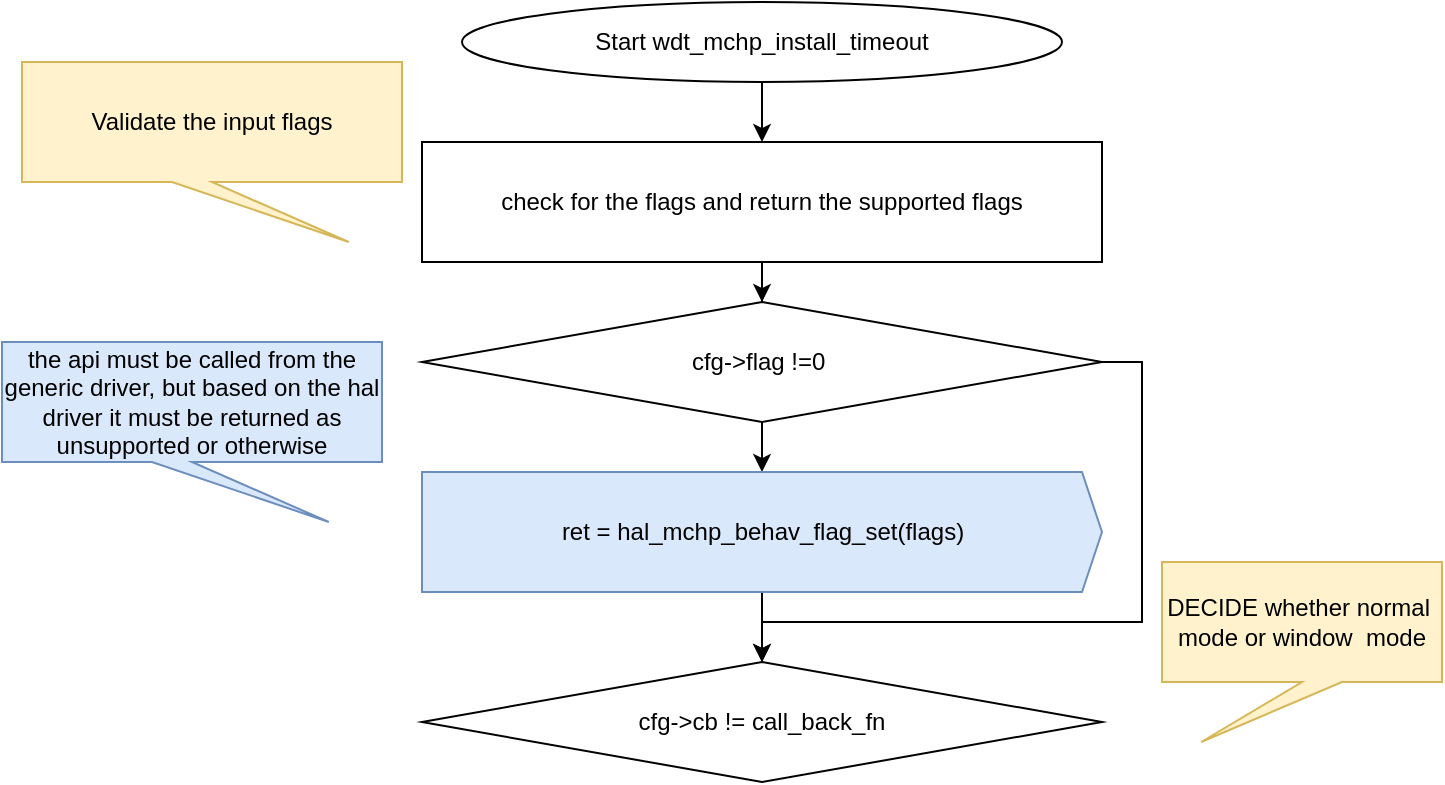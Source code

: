<mxfile version="26.0.16" pages="2">
  <diagram name="Generic driver" id="SfNQfvxZLO02fJ4jTmW9">
    <mxGraphModel dx="1372" dy="710" grid="1" gridSize="10" guides="1" tooltips="1" connect="1" arrows="1" fold="1" page="1" pageScale="1" pageWidth="850" pageHeight="1100" math="0" shadow="0">
      <root>
        <mxCell id="0" />
        <mxCell id="1" parent="0" />
        <mxCell id="bzrSZ7aLA33_47RsIpQv-3" value="" style="edgeStyle=orthogonalEdgeStyle;rounded=0;orthogonalLoop=1;jettySize=auto;html=1;" parent="1" source="bzrSZ7aLA33_47RsIpQv-1" target="bzrSZ7aLA33_47RsIpQv-2" edge="1">
          <mxGeometry relative="1" as="geometry" />
        </mxCell>
        <mxCell id="bzrSZ7aLA33_47RsIpQv-1" value="Start wdt_mchp_install_timeout" style="ellipse;whiteSpace=wrap;html=1;" parent="1" vertex="1">
          <mxGeometry x="290" y="70" width="300" height="40" as="geometry" />
        </mxCell>
        <mxCell id="bzrSZ7aLA33_47RsIpQv-5" value="" style="edgeStyle=orthogonalEdgeStyle;rounded=0;orthogonalLoop=1;jettySize=auto;html=1;" parent="1" source="bzrSZ7aLA33_47RsIpQv-2" target="bzrSZ7aLA33_47RsIpQv-4" edge="1">
          <mxGeometry relative="1" as="geometry" />
        </mxCell>
        <mxCell id="bzrSZ7aLA33_47RsIpQv-2" value="check for the flags and return the supported flags" style="whiteSpace=wrap;html=1;" parent="1" vertex="1">
          <mxGeometry x="270" y="140" width="340" height="60" as="geometry" />
        </mxCell>
        <mxCell id="bzrSZ7aLA33_47RsIpQv-12" value="" style="edgeStyle=orthogonalEdgeStyle;rounded=0;orthogonalLoop=1;jettySize=auto;html=1;" parent="1" source="bzrSZ7aLA33_47RsIpQv-4" target="bzrSZ7aLA33_47RsIpQv-11" edge="1">
          <mxGeometry relative="1" as="geometry" />
        </mxCell>
        <mxCell id="jySaXH7x7-FIl3scMTHg-3" style="edgeStyle=orthogonalEdgeStyle;shape=connector;rounded=0;orthogonalLoop=1;jettySize=auto;html=1;exitX=1;exitY=0.5;exitDx=0;exitDy=0;entryX=0.5;entryY=0;entryDx=0;entryDy=0;strokeColor=default;strokeWidth=1;align=center;verticalAlign=middle;fontFamily=Helvetica;fontSize=11;fontColor=default;labelBackgroundColor=default;endArrow=classic;" edge="1" parent="1" source="bzrSZ7aLA33_47RsIpQv-4" target="jySaXH7x7-FIl3scMTHg-2">
          <mxGeometry relative="1" as="geometry">
            <Array as="points">
              <mxPoint x="630" y="250" />
              <mxPoint x="630" y="380" />
              <mxPoint x="440" y="380" />
            </Array>
          </mxGeometry>
        </mxCell>
        <mxCell id="bzrSZ7aLA33_47RsIpQv-4" value="cfg-&amp;gt;flag !=0&amp;nbsp;" style="rhombus;whiteSpace=wrap;html=1;" parent="1" vertex="1">
          <mxGeometry x="270" y="220" width="340" height="60" as="geometry" />
        </mxCell>
        <mxCell id="bzrSZ7aLA33_47RsIpQv-6" value="DECIDE whether normal&amp;nbsp; mode or window&amp;nbsp; mode" style="shape=callout;whiteSpace=wrap;html=1;perimeter=calloutPerimeter;position2=0.14;fillColor=#fff2cc;strokeColor=#d6b656;" parent="1" vertex="1">
          <mxGeometry x="640" y="350" width="140" height="90" as="geometry" />
        </mxCell>
        <mxCell id="bzrSZ7aLA33_47RsIpQv-7" value="Validate the input flags" style="shape=callout;whiteSpace=wrap;html=1;perimeter=calloutPerimeter;position2=0.14;fillColor=#fff2cc;strokeColor=#d6b656;flipH=1;" parent="1" vertex="1">
          <mxGeometry x="70" y="100" width="190" height="90" as="geometry" />
        </mxCell>
        <mxCell id="bzrSZ7aLA33_47RsIpQv-9" value="the api must be called from the generic driver, but based on the hal driver it must be returned as unsupported or otherwise" style="shape=callout;whiteSpace=wrap;html=1;perimeter=calloutPerimeter;position2=0.14;fillColor=#dae8fc;strokeColor=#6c8ebf;flipH=1;" parent="1" vertex="1">
          <mxGeometry x="60" y="240" width="190" height="90" as="geometry" />
        </mxCell>
        <mxCell id="jySaXH7x7-FIl3scMTHg-4" value="" style="edgeStyle=orthogonalEdgeStyle;shape=connector;rounded=0;orthogonalLoop=1;jettySize=auto;html=1;strokeColor=default;strokeWidth=1;align=center;verticalAlign=middle;fontFamily=Helvetica;fontSize=11;fontColor=default;labelBackgroundColor=default;endArrow=classic;" edge="1" parent="1" source="bzrSZ7aLA33_47RsIpQv-11" target="jySaXH7x7-FIl3scMTHg-2">
          <mxGeometry relative="1" as="geometry" />
        </mxCell>
        <mxCell id="bzrSZ7aLA33_47RsIpQv-11" value="ret = hal_mchp_behav_flag_set(flags)" style="html=1;shadow=0;dashed=0;align=center;verticalAlign=middle;shape=mxgraph.arrows2.arrow;dy=0;dx=10;notch=0;fillColor=#dae8fc;strokeColor=#6c8ebf;" parent="1" vertex="1">
          <mxGeometry x="270" y="305" width="340" height="60" as="geometry" />
        </mxCell>
        <mxCell id="jySaXH7x7-FIl3scMTHg-2" value="cfg-&amp;gt;cb != call_back_fn" style="rhombus;whiteSpace=wrap;html=1;" vertex="1" parent="1">
          <mxGeometry x="270" y="400" width="340" height="60" as="geometry" />
        </mxCell>
      </root>
    </mxGraphModel>
  </diagram>
  <diagram id="LaF0GwoJg4vZkra2ekSi" name="Hal_functions">
    <mxGraphModel dx="-166" dy="853" grid="1" gridSize="10" guides="1" tooltips="1" connect="1" arrows="1" fold="1" page="1" pageScale="1" pageWidth="850" pageHeight="1100" math="0" shadow="0">
      <root>
        <mxCell id="0" />
        <mxCell id="1" parent="0" />
        <mxCell id="ZTI3S_R1coys5E8OLLgq-1" value="" style="edgeStyle=orthogonalEdgeStyle;rounded=0;orthogonalLoop=1;jettySize=auto;html=1;" edge="1" parent="1" source="ZTI3S_R1coys5E8OLLgq-2" target="ZTI3S_R1coys5E8OLLgq-7">
          <mxGeometry relative="1" as="geometry" />
        </mxCell>
        <mxCell id="ZTI3S_R1coys5E8OLLgq-2" value="start hal_mchp_behav_flag_set(flags)" style="ellipse;whiteSpace=wrap;html=1;" vertex="1" parent="1">
          <mxGeometry x="1225" y="70" width="265" height="40" as="geometry" />
        </mxCell>
        <mxCell id="ZTI3S_R1coys5E8OLLgq-3" style="edgeStyle=orthogonalEdgeStyle;shape=connector;rounded=0;orthogonalLoop=1;jettySize=auto;html=1;strokeColor=default;strokeWidth=1;align=center;verticalAlign=middle;fontFamily=Helvetica;fontSize=11;fontColor=default;labelBackgroundColor=default;endArrow=classic;" edge="1" parent="1" source="ZTI3S_R1coys5E8OLLgq-7" target="ZTI3S_R1coys5E8OLLgq-11">
          <mxGeometry relative="1" as="geometry" />
        </mxCell>
        <mxCell id="ZTI3S_R1coys5E8OLLgq-4" style="edgeStyle=orthogonalEdgeStyle;shape=connector;rounded=0;orthogonalLoop=1;jettySize=auto;html=1;entryX=0.5;entryY=0;entryDx=0;entryDy=0;strokeColor=default;strokeWidth=1;align=center;verticalAlign=middle;fontFamily=Helvetica;fontSize=11;fontColor=default;labelBackgroundColor=default;endArrow=classic;" edge="1" parent="1" source="ZTI3S_R1coys5E8OLLgq-7" target="ZTI3S_R1coys5E8OLLgq-13">
          <mxGeometry relative="1" as="geometry" />
        </mxCell>
        <mxCell id="ZTI3S_R1coys5E8OLLgq-5" style="edgeStyle=orthogonalEdgeStyle;shape=connector;rounded=0;orthogonalLoop=1;jettySize=auto;html=1;entryX=0.5;entryY=0;entryDx=0;entryDy=0;strokeColor=default;strokeWidth=1;align=center;verticalAlign=middle;fontFamily=Helvetica;fontSize=11;fontColor=default;labelBackgroundColor=default;endArrow=classic;" edge="1" parent="1" source="ZTI3S_R1coys5E8OLLgq-7" target="ZTI3S_R1coys5E8OLLgq-17">
          <mxGeometry relative="1" as="geometry">
            <Array as="points">
              <mxPoint x="1357.5" y="210" />
              <mxPoint x="1639.5" y="210" />
            </Array>
          </mxGeometry>
        </mxCell>
        <mxCell id="ZTI3S_R1coys5E8OLLgq-6" style="edgeStyle=orthogonalEdgeStyle;shape=connector;rounded=0;orthogonalLoop=1;jettySize=auto;html=1;strokeColor=default;strokeWidth=1;align=center;verticalAlign=middle;fontFamily=Helvetica;fontSize=11;fontColor=default;labelBackgroundColor=default;endArrow=classic;" edge="1" parent="1" source="ZTI3S_R1coys5E8OLLgq-7" target="ZTI3S_R1coys5E8OLLgq-9">
          <mxGeometry relative="1" as="geometry">
            <Array as="points">
              <mxPoint x="1357.5" y="210" />
              <mxPoint x="1075.5" y="210" />
            </Array>
          </mxGeometry>
        </mxCell>
        <mxCell id="ZTI3S_R1coys5E8OLLgq-7" value="flags" style="shape=hexagon;perimeter=hexagonPerimeter2;whiteSpace=wrap;html=1;fixedSize=1;" vertex="1" parent="1">
          <mxGeometry x="1297.5" y="140" width="120" height="50" as="geometry" />
        </mxCell>
        <mxCell id="ZTI3S_R1coys5E8OLLgq-8" value="" style="edgeStyle=orthogonalEdgeStyle;shape=connector;rounded=0;orthogonalLoop=1;jettySize=auto;html=1;strokeColor=default;strokeWidth=1;align=center;verticalAlign=middle;fontFamily=Helvetica;fontSize=11;fontColor=default;labelBackgroundColor=default;endArrow=classic;" edge="1" parent="1" source="ZTI3S_R1coys5E8OLLgq-9" target="ZTI3S_R1coys5E8OLLgq-15">
          <mxGeometry relative="1" as="geometry" />
        </mxCell>
        <mxCell id="ZTI3S_R1coys5E8OLLgq-9" value="WDT_FLAG_RESET_NONE" style="whiteSpace=wrap;html=1;" vertex="1" parent="1">
          <mxGeometry x="990" y="230" width="170" height="40" as="geometry" />
        </mxCell>
        <mxCell id="ZTI3S_R1coys5E8OLLgq-10" value="" style="edgeStyle=orthogonalEdgeStyle;shape=connector;rounded=0;orthogonalLoop=1;jettySize=auto;html=1;strokeColor=default;strokeWidth=1;align=center;verticalAlign=middle;fontFamily=Helvetica;fontSize=11;fontColor=default;labelBackgroundColor=default;endArrow=classic;" edge="1" parent="1" source="ZTI3S_R1coys5E8OLLgq-11" target="ZTI3S_R1coys5E8OLLgq-20">
          <mxGeometry relative="1" as="geometry" />
        </mxCell>
        <mxCell id="ZTI3S_R1coys5E8OLLgq-11" value="&lt;span style=&quot;white-space: normal;&quot;&gt;WDT_FLAG_RESET_CPU_CORE&lt;/span&gt;" style="whiteSpace=wrap;html=1;" vertex="1" parent="1">
          <mxGeometry x="1165" y="230" width="210" height="40" as="geometry" />
        </mxCell>
        <mxCell id="ZTI3S_R1coys5E8OLLgq-12" value="" style="edgeStyle=orthogonalEdgeStyle;shape=connector;rounded=0;orthogonalLoop=1;jettySize=auto;html=1;strokeColor=default;strokeWidth=1;align=center;verticalAlign=middle;fontFamily=Helvetica;fontSize=11;fontColor=default;labelBackgroundColor=default;endArrow=classic;" edge="1" parent="1" source="ZTI3S_R1coys5E8OLLgq-13" target="ZTI3S_R1coys5E8OLLgq-22">
          <mxGeometry relative="1" as="geometry" />
        </mxCell>
        <mxCell id="ZTI3S_R1coys5E8OLLgq-13" value="&lt;span style=&quot;white-space: normal;&quot;&gt;WDT_FLAG_RESET_SOC&amp;nbsp;&lt;/span&gt;" style="whiteSpace=wrap;html=1;" vertex="1" parent="1">
          <mxGeometry x="1380" y="230" width="170" height="40" as="geometry" />
        </mxCell>
        <mxCell id="ZTI3S_R1coys5E8OLLgq-14" value="" style="edgeStyle=orthogonalEdgeStyle;shape=connector;rounded=0;orthogonalLoop=1;jettySize=auto;html=1;strokeColor=default;strokeWidth=1;align=center;verticalAlign=middle;fontFamily=Helvetica;fontSize=11;fontColor=default;labelBackgroundColor=default;endArrow=classic;" edge="1" parent="1" source="ZTI3S_R1coys5E8OLLgq-15" target="ZTI3S_R1coys5E8OLLgq-26">
          <mxGeometry relative="1" as="geometry" />
        </mxCell>
        <mxCell id="ZTI3S_R1coys5E8OLLgq-15" value="set the register" style="whiteSpace=wrap;html=1;" vertex="1" parent="1">
          <mxGeometry x="990" y="300" width="170" height="40" as="geometry" />
        </mxCell>
        <mxCell id="ZTI3S_R1coys5E8OLLgq-16" value="" style="edgeStyle=orthogonalEdgeStyle;shape=connector;rounded=0;orthogonalLoop=1;jettySize=auto;html=1;strokeColor=default;strokeWidth=1;align=center;verticalAlign=middle;fontFamily=Helvetica;fontSize=11;fontColor=default;labelBackgroundColor=default;endArrow=classic;" edge="1" parent="1" source="ZTI3S_R1coys5E8OLLgq-17" target="ZTI3S_R1coys5E8OLLgq-24">
          <mxGeometry relative="1" as="geometry" />
        </mxCell>
        <mxCell id="ZTI3S_R1coys5E8OLLgq-17" value="default" style="whiteSpace=wrap;html=1;" vertex="1" parent="1">
          <mxGeometry x="1555" y="230" width="170" height="40" as="geometry" />
        </mxCell>
        <mxCell id="ZTI3S_R1coys5E8OLLgq-18" value="This comes in handy, if more than one flag is sent." style="shape=callout;whiteSpace=wrap;html=1;perimeter=calloutPerimeter;position2=0.14;fillColor=#fff2cc;strokeColor=#d6b656;" vertex="1" parent="1">
          <mxGeometry x="1662.5" y="140" width="140" height="90" as="geometry" />
        </mxCell>
        <mxCell id="ZTI3S_R1coys5E8OLLgq-19" value="" style="edgeStyle=orthogonalEdgeStyle;shape=connector;rounded=0;orthogonalLoop=1;jettySize=auto;html=1;strokeColor=default;strokeWidth=1;align=center;verticalAlign=middle;fontFamily=Helvetica;fontSize=11;fontColor=default;labelBackgroundColor=default;endArrow=classic;" edge="1" parent="1" source="ZTI3S_R1coys5E8OLLgq-20" target="ZTI3S_R1coys5E8OLLgq-28">
          <mxGeometry relative="1" as="geometry" />
        </mxCell>
        <mxCell id="ZTI3S_R1coys5E8OLLgq-20" value="default behaviour, no need to set any reg" style="whiteSpace=wrap;html=1;" vertex="1" parent="1">
          <mxGeometry x="1165" y="300" width="210" height="40" as="geometry" />
        </mxCell>
        <mxCell id="ZTI3S_R1coys5E8OLLgq-21" value="" style="edgeStyle=orthogonalEdgeStyle;shape=connector;rounded=0;orthogonalLoop=1;jettySize=auto;html=1;strokeColor=default;strokeWidth=1;align=center;verticalAlign=middle;fontFamily=Helvetica;fontSize=11;fontColor=default;labelBackgroundColor=default;endArrow=classic;" edge="1" parent="1" source="ZTI3S_R1coys5E8OLLgq-22" target="ZTI3S_R1coys5E8OLLgq-30">
          <mxGeometry relative="1" as="geometry" />
        </mxCell>
        <mxCell id="ZTI3S_R1coys5E8OLLgq-22" value="default behaviour, no need to set any reg" style="whiteSpace=wrap;html=1;" vertex="1" parent="1">
          <mxGeometry x="1380" y="300" width="170" height="40" as="geometry" />
        </mxCell>
        <mxCell id="ZTI3S_R1coys5E8OLLgq-23" value="" style="edgeStyle=orthogonalEdgeStyle;shape=connector;rounded=0;orthogonalLoop=1;jettySize=auto;html=1;strokeColor=default;strokeWidth=1;align=center;verticalAlign=middle;fontFamily=Helvetica;fontSize=11;fontColor=default;labelBackgroundColor=default;endArrow=classic;" edge="1" parent="1" source="ZTI3S_R1coys5E8OLLgq-24" target="ZTI3S_R1coys5E8OLLgq-32">
          <mxGeometry relative="1" as="geometry" />
        </mxCell>
        <mxCell id="ZTI3S_R1coys5E8OLLgq-24" value="invalid flag usage" style="whiteSpace=wrap;html=1;" vertex="1" parent="1">
          <mxGeometry x="1555" y="300" width="170" height="40" as="geometry" />
        </mxCell>
        <mxCell id="ZTI3S_R1coys5E8OLLgq-25" style="edgeStyle=orthogonalEdgeStyle;shape=connector;rounded=0;orthogonalLoop=1;jettySize=auto;html=1;entryX=0.5;entryY=0;entryDx=0;entryDy=0;strokeColor=default;strokeWidth=1;align=center;verticalAlign=middle;fontFamily=Helvetica;fontSize=11;fontColor=default;labelBackgroundColor=default;endArrow=classic;" edge="1" parent="1" source="ZTI3S_R1coys5E8OLLgq-26" target="ZTI3S_R1coys5E8OLLgq-33">
          <mxGeometry relative="1" as="geometry">
            <Array as="points">
              <mxPoint x="1075.5" y="450" />
              <mxPoint x="1367.5" y="450" />
            </Array>
          </mxGeometry>
        </mxCell>
        <mxCell id="ZTI3S_R1coys5E8OLLgq-26" value="ret = -1" style="whiteSpace=wrap;html=1;" vertex="1" parent="1">
          <mxGeometry x="990" y="370" width="170" height="40" as="geometry" />
        </mxCell>
        <mxCell id="ZTI3S_R1coys5E8OLLgq-27" style="edgeStyle=orthogonalEdgeStyle;shape=connector;rounded=0;orthogonalLoop=1;jettySize=auto;html=1;strokeColor=default;strokeWidth=1;align=center;verticalAlign=middle;fontFamily=Helvetica;fontSize=11;fontColor=default;labelBackgroundColor=default;endArrow=classic;entryX=0.5;entryY=0;entryDx=0;entryDy=0;" edge="1" parent="1" source="ZTI3S_R1coys5E8OLLgq-28" target="ZTI3S_R1coys5E8OLLgq-33">
          <mxGeometry relative="1" as="geometry">
            <mxPoint x="1362.5" y="460" as="targetPoint" />
            <Array as="points">
              <mxPoint x="1269.5" y="450" />
              <mxPoint x="1367.5" y="450" />
            </Array>
          </mxGeometry>
        </mxCell>
        <mxCell id="ZTI3S_R1coys5E8OLLgq-28" value="ret = 0" style="whiteSpace=wrap;html=1;" vertex="1" parent="1">
          <mxGeometry x="1165" y="370" width="210" height="40" as="geometry" />
        </mxCell>
        <mxCell id="ZTI3S_R1coys5E8OLLgq-29" style="edgeStyle=orthogonalEdgeStyle;shape=connector;rounded=0;orthogonalLoop=1;jettySize=auto;html=1;entryX=0.5;entryY=0;entryDx=0;entryDy=0;strokeColor=default;strokeWidth=1;align=center;verticalAlign=middle;fontFamily=Helvetica;fontSize=11;fontColor=default;labelBackgroundColor=default;endArrow=classic;" edge="1" parent="1" source="ZTI3S_R1coys5E8OLLgq-30" target="ZTI3S_R1coys5E8OLLgq-33">
          <mxGeometry relative="1" as="geometry">
            <Array as="points">
              <mxPoint x="1465.5" y="450" />
              <mxPoint x="1367.5" y="450" />
            </Array>
          </mxGeometry>
        </mxCell>
        <mxCell id="ZTI3S_R1coys5E8OLLgq-30" value="&lt;span style=&quot;white-space: normal;&quot;&gt;ret = 0&lt;/span&gt;" style="whiteSpace=wrap;html=1;" vertex="1" parent="1">
          <mxGeometry x="1380" y="370" width="170" height="40" as="geometry" />
        </mxCell>
        <mxCell id="ZTI3S_R1coys5E8OLLgq-31" style="edgeStyle=orthogonalEdgeStyle;shape=connector;rounded=0;orthogonalLoop=1;jettySize=auto;html=1;entryX=0.5;entryY=0;entryDx=0;entryDy=0;strokeColor=default;strokeWidth=1;align=center;verticalAlign=middle;fontFamily=Helvetica;fontSize=11;fontColor=default;labelBackgroundColor=default;endArrow=classic;" edge="1" parent="1" source="ZTI3S_R1coys5E8OLLgq-32" target="ZTI3S_R1coys5E8OLLgq-33">
          <mxGeometry relative="1" as="geometry">
            <Array as="points">
              <mxPoint x="1639.5" y="450" />
              <mxPoint x="1367.5" y="450" />
            </Array>
          </mxGeometry>
        </mxCell>
        <mxCell id="ZTI3S_R1coys5E8OLLgq-32" value="ret = -4" style="whiteSpace=wrap;html=1;" vertex="1" parent="1">
          <mxGeometry x="1555" y="370" width="170" height="40" as="geometry" />
        </mxCell>
        <mxCell id="ZTI3S_R1coys5E8OLLgq-33" value="return ret" style="ellipse;whiteSpace=wrap;html=1;" vertex="1" parent="1">
          <mxGeometry x="1252.5" y="470" width="230" height="40" as="geometry" />
        </mxCell>
      </root>
    </mxGraphModel>
  </diagram>
</mxfile>
